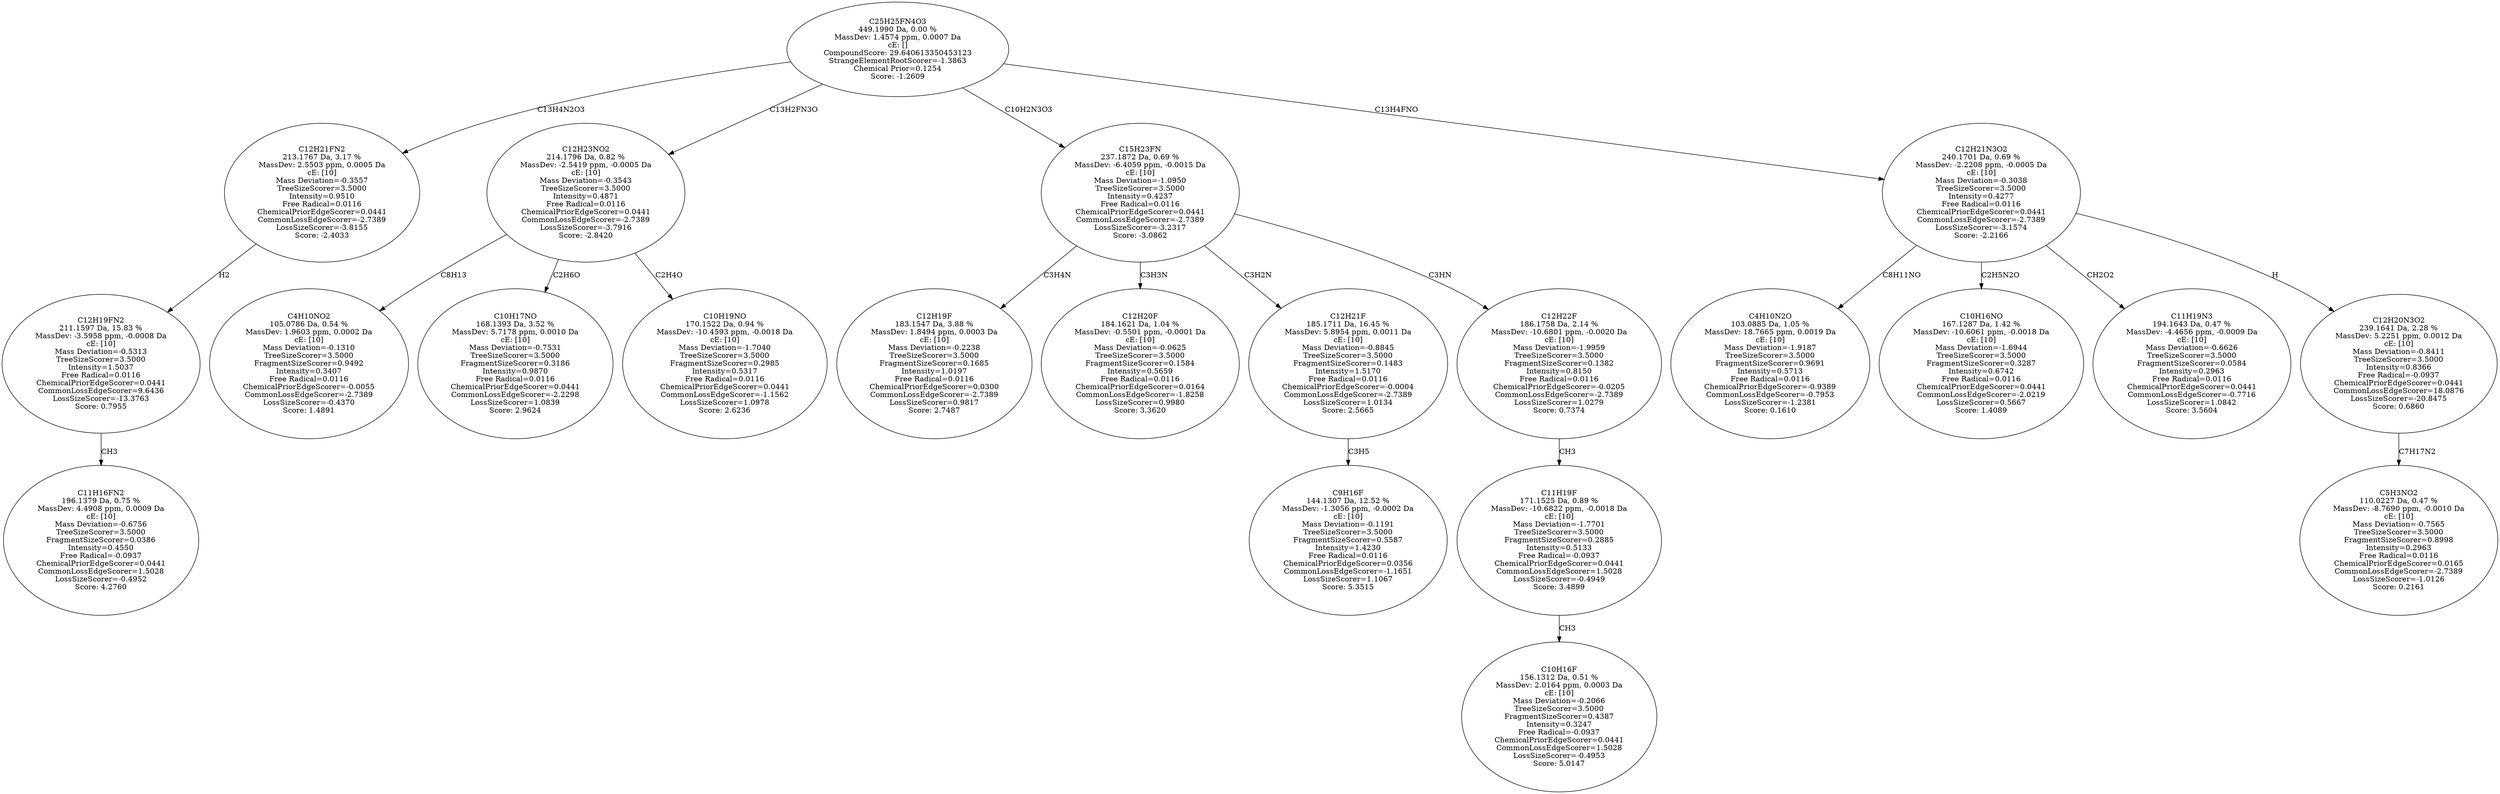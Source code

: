 strict digraph {
v1 [label="C11H16FN2\n196.1379 Da, 0.75 %\nMassDev: 4.4908 ppm, 0.0009 Da\ncE: [10]\nMass Deviation=-0.6756\nTreeSizeScorer=3.5000\nFragmentSizeScorer=0.0386\nIntensity=0.4550\nFree Radical=-0.0937\nChemicalPriorEdgeScorer=0.0441\nCommonLossEdgeScorer=1.5028\nLossSizeScorer=-0.4952\nScore: 4.2760"];
v2 [label="C12H19FN2\n211.1597 Da, 15.83 %\nMassDev: -3.5958 ppm, -0.0008 Da\ncE: [10]\nMass Deviation=-0.5313\nTreeSizeScorer=3.5000\nIntensity=1.5037\nFree Radical=0.0116\nChemicalPriorEdgeScorer=0.0441\nCommonLossEdgeScorer=9.6436\nLossSizeScorer=-13.3763\nScore: 0.7955"];
v3 [label="C12H21FN2\n213.1767 Da, 3.17 %\nMassDev: 2.5503 ppm, 0.0005 Da\ncE: [10]\nMass Deviation=-0.3557\nTreeSizeScorer=3.5000\nIntensity=0.9510\nFree Radical=0.0116\nChemicalPriorEdgeScorer=0.0441\nCommonLossEdgeScorer=-2.7389\nLossSizeScorer=-3.8155\nScore: -2.4033"];
v4 [label="C4H10NO2\n105.0786 Da, 0.54 %\nMassDev: 1.9603 ppm, 0.0002 Da\ncE: [10]\nMass Deviation=-0.1310\nTreeSizeScorer=3.5000\nFragmentSizeScorer=0.9492\nIntensity=0.3407\nFree Radical=0.0116\nChemicalPriorEdgeScorer=-0.0055\nCommonLossEdgeScorer=-2.7389\nLossSizeScorer=-0.4370\nScore: 1.4891"];
v5 [label="C10H17NO\n168.1393 Da, 3.52 %\nMassDev: 5.7178 ppm, 0.0010 Da\ncE: [10]\nMass Deviation=-0.7531\nTreeSizeScorer=3.5000\nFragmentSizeScorer=0.3186\nIntensity=0.9870\nFree Radical=0.0116\nChemicalPriorEdgeScorer=0.0441\nCommonLossEdgeScorer=-2.2298\nLossSizeScorer=1.0839\nScore: 2.9624"];
v6 [label="C10H19NO\n170.1522 Da, 0.94 %\nMassDev: -10.4593 ppm, -0.0018 Da\ncE: [10]\nMass Deviation=-1.7040\nTreeSizeScorer=3.5000\nFragmentSizeScorer=0.2985\nIntensity=0.5317\nFree Radical=0.0116\nChemicalPriorEdgeScorer=0.0441\nCommonLossEdgeScorer=-1.1562\nLossSizeScorer=1.0978\nScore: 2.6236"];
v7 [label="C12H23NO2\n214.1796 Da, 0.82 %\nMassDev: -2.5419 ppm, -0.0005 Da\ncE: [10]\nMass Deviation=-0.3543\nTreeSizeScorer=3.5000\nIntensity=0.4871\nFree Radical=0.0116\nChemicalPriorEdgeScorer=0.0441\nCommonLossEdgeScorer=-2.7389\nLossSizeScorer=-3.7916\nScore: -2.8420"];
v8 [label="C12H19F\n183.1547 Da, 3.88 %\nMassDev: 1.8494 ppm, 0.0003 Da\ncE: [10]\nMass Deviation=-0.2238\nTreeSizeScorer=3.5000\nFragmentSizeScorer=0.1685\nIntensity=1.0197\nFree Radical=0.0116\nChemicalPriorEdgeScorer=0.0300\nCommonLossEdgeScorer=-2.7389\nLossSizeScorer=0.9817\nScore: 2.7487"];
v9 [label="C12H20F\n184.1621 Da, 1.04 %\nMassDev: -0.5501 ppm, -0.0001 Da\ncE: [10]\nMass Deviation=-0.0625\nTreeSizeScorer=3.5000\nFragmentSizeScorer=0.1584\nIntensity=0.5659\nFree Radical=0.0116\nChemicalPriorEdgeScorer=0.0164\nCommonLossEdgeScorer=-1.8258\nLossSizeScorer=0.9980\nScore: 3.3620"];
v10 [label="C9H16F\n144.1307 Da, 12.52 %\nMassDev: -1.3056 ppm, -0.0002 Da\ncE: [10]\nMass Deviation=-0.1191\nTreeSizeScorer=3.5000\nFragmentSizeScorer=0.5587\nIntensity=1.4230\nFree Radical=0.0116\nChemicalPriorEdgeScorer=0.0356\nCommonLossEdgeScorer=-1.1651\nLossSizeScorer=1.1067\nScore: 5.3515"];
v11 [label="C12H21F\n185.1711 Da, 16.45 %\nMassDev: 5.8954 ppm, 0.0011 Da\ncE: [10]\nMass Deviation=-0.8845\nTreeSizeScorer=3.5000\nFragmentSizeScorer=0.1483\nIntensity=1.5170\nFree Radical=0.0116\nChemicalPriorEdgeScorer=-0.0004\nCommonLossEdgeScorer=-2.7389\nLossSizeScorer=1.0134\nScore: 2.5665"];
v12 [label="C10H16F\n156.1312 Da, 0.51 %\nMassDev: 2.0164 ppm, 0.0003 Da\ncE: [10]\nMass Deviation=-0.2066\nTreeSizeScorer=3.5000\nFragmentSizeScorer=0.4387\nIntensity=0.3247\nFree Radical=-0.0937\nChemicalPriorEdgeScorer=0.0441\nCommonLossEdgeScorer=1.5028\nLossSizeScorer=-0.4953\nScore: 5.0147"];
v13 [label="C11H19F\n171.1525 Da, 0.89 %\nMassDev: -10.6822 ppm, -0.0018 Da\ncE: [10]\nMass Deviation=-1.7701\nTreeSizeScorer=3.5000\nFragmentSizeScorer=0.2885\nIntensity=0.5133\nFree Radical=-0.0937\nChemicalPriorEdgeScorer=0.0441\nCommonLossEdgeScorer=1.5028\nLossSizeScorer=-0.4949\nScore: 3.4899"];
v14 [label="C12H22F\n186.1758 Da, 2.14 %\nMassDev: -10.6801 ppm, -0.0020 Da\ncE: [10]\nMass Deviation=-1.9959\nTreeSizeScorer=3.5000\nFragmentSizeScorer=0.1382\nIntensity=0.8150\nFree Radical=0.0116\nChemicalPriorEdgeScorer=-0.0205\nCommonLossEdgeScorer=-2.7389\nLossSizeScorer=1.0279\nScore: 0.7374"];
v15 [label="C15H23FN\n237.1872 Da, 0.69 %\nMassDev: -6.4059 ppm, -0.0015 Da\ncE: [10]\nMass Deviation=-1.0950\nTreeSizeScorer=3.5000\nIntensity=0.4237\nFree Radical=0.0116\nChemicalPriorEdgeScorer=0.0441\nCommonLossEdgeScorer=-2.7389\nLossSizeScorer=-3.2317\nScore: -3.0862"];
v16 [label="C4H10N2O\n103.0885 Da, 1.05 %\nMassDev: 18.7665 ppm, 0.0019 Da\ncE: [10]\nMass Deviation=-1.9187\nTreeSizeScorer=3.5000\nFragmentSizeScorer=0.9691\nIntensity=0.5713\nFree Radical=0.0116\nChemicalPriorEdgeScorer=-0.9389\nCommonLossEdgeScorer=-0.7953\nLossSizeScorer=-1.2381\nScore: 0.1610"];
v17 [label="C10H16NO\n167.1287 Da, 1.42 %\nMassDev: -10.6061 ppm, -0.0018 Da\ncE: [10]\nMass Deviation=-1.6944\nTreeSizeScorer=3.5000\nFragmentSizeScorer=0.3287\nIntensity=0.6742\nFree Radical=0.0116\nChemicalPriorEdgeScorer=0.0441\nCommonLossEdgeScorer=-2.0219\nLossSizeScorer=0.5667\nScore: 1.4089"];
v18 [label="C11H19N3\n194.1643 Da, 0.47 %\nMassDev: -4.4656 ppm, -0.0009 Da\ncE: [10]\nMass Deviation=-0.6626\nTreeSizeScorer=3.5000\nFragmentSizeScorer=0.0584\nIntensity=0.2963\nFree Radical=0.0116\nChemicalPriorEdgeScorer=0.0441\nCommonLossEdgeScorer=-0.7716\nLossSizeScorer=1.0842\nScore: 3.5604"];
v19 [label="C5H3NO2\n110.0227 Da, 0.47 %\nMassDev: -8.7690 ppm, -0.0010 Da\ncE: [10]\nMass Deviation=-0.7565\nTreeSizeScorer=3.5000\nFragmentSizeScorer=0.8998\nIntensity=0.2963\nFree Radical=0.0116\nChemicalPriorEdgeScorer=0.0165\nCommonLossEdgeScorer=-2.7389\nLossSizeScorer=-1.0126\nScore: 0.2161"];
v20 [label="C12H20N3O2\n239.1641 Da, 2.28 %\nMassDev: 5.2251 ppm, 0.0012 Da\ncE: [10]\nMass Deviation=-0.8411\nTreeSizeScorer=3.5000\nIntensity=0.8366\nFree Radical=-0.0937\nChemicalPriorEdgeScorer=0.0441\nCommonLossEdgeScorer=18.0876\nLossSizeScorer=-20.8475\nScore: 0.6860"];
v21 [label="C12H21N3O2\n240.1701 Da, 0.69 %\nMassDev: -2.2208 ppm, -0.0005 Da\ncE: [10]\nMass Deviation=-0.3038\nTreeSizeScorer=3.5000\nIntensity=0.4277\nFree Radical=0.0116\nChemicalPriorEdgeScorer=0.0441\nCommonLossEdgeScorer=-2.7389\nLossSizeScorer=-3.1574\nScore: -2.2166"];
v22 [label="C25H25FN4O3\n449.1990 Da, 0.00 %\nMassDev: 1.4574 ppm, 0.0007 Da\ncE: []\nCompoundScore: 29.640613350453123\nStrangeElementRootScorer=-1.3863\nChemical Prior=0.1254\nScore: -1.2609"];
v2 -> v1 [label="CH3"];
v3 -> v2 [label="H2"];
v22 -> v3 [label="C13H4N2O3"];
v7 -> v4 [label="C8H13"];
v7 -> v5 [label="C2H6O"];
v7 -> v6 [label="C2H4O"];
v22 -> v7 [label="C13H2FN3O"];
v15 -> v8 [label="C3H4N"];
v15 -> v9 [label="C3H3N"];
v11 -> v10 [label="C3H5"];
v15 -> v11 [label="C3H2N"];
v13 -> v12 [label="CH3"];
v14 -> v13 [label="CH3"];
v15 -> v14 [label="C3HN"];
v22 -> v15 [label="C10H2N3O3"];
v21 -> v16 [label="C8H11NO"];
v21 -> v17 [label="C2H5N2O"];
v21 -> v18 [label="CH2O2"];
v20 -> v19 [label="C7H17N2"];
v21 -> v20 [label="H"];
v22 -> v21 [label="C13H4FNO"];
}